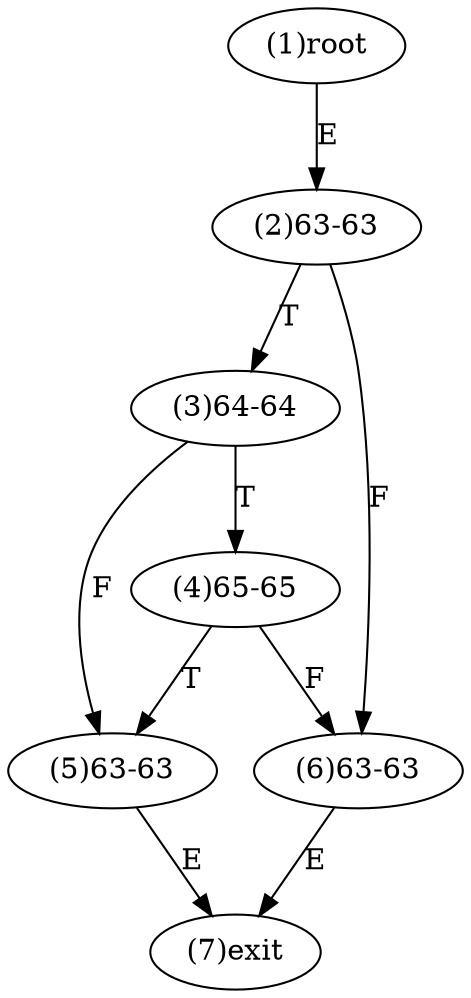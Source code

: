 digraph "" { 
1[ label="(1)root"];
2[ label="(2)63-63"];
3[ label="(3)64-64"];
4[ label="(4)65-65"];
5[ label="(5)63-63"];
6[ label="(6)63-63"];
7[ label="(7)exit"];
1->2[ label="E"];
2->6[ label="F"];
2->3[ label="T"];
3->5[ label="F"];
3->4[ label="T"];
4->6[ label="F"];
4->5[ label="T"];
5->7[ label="E"];
6->7[ label="E"];
}